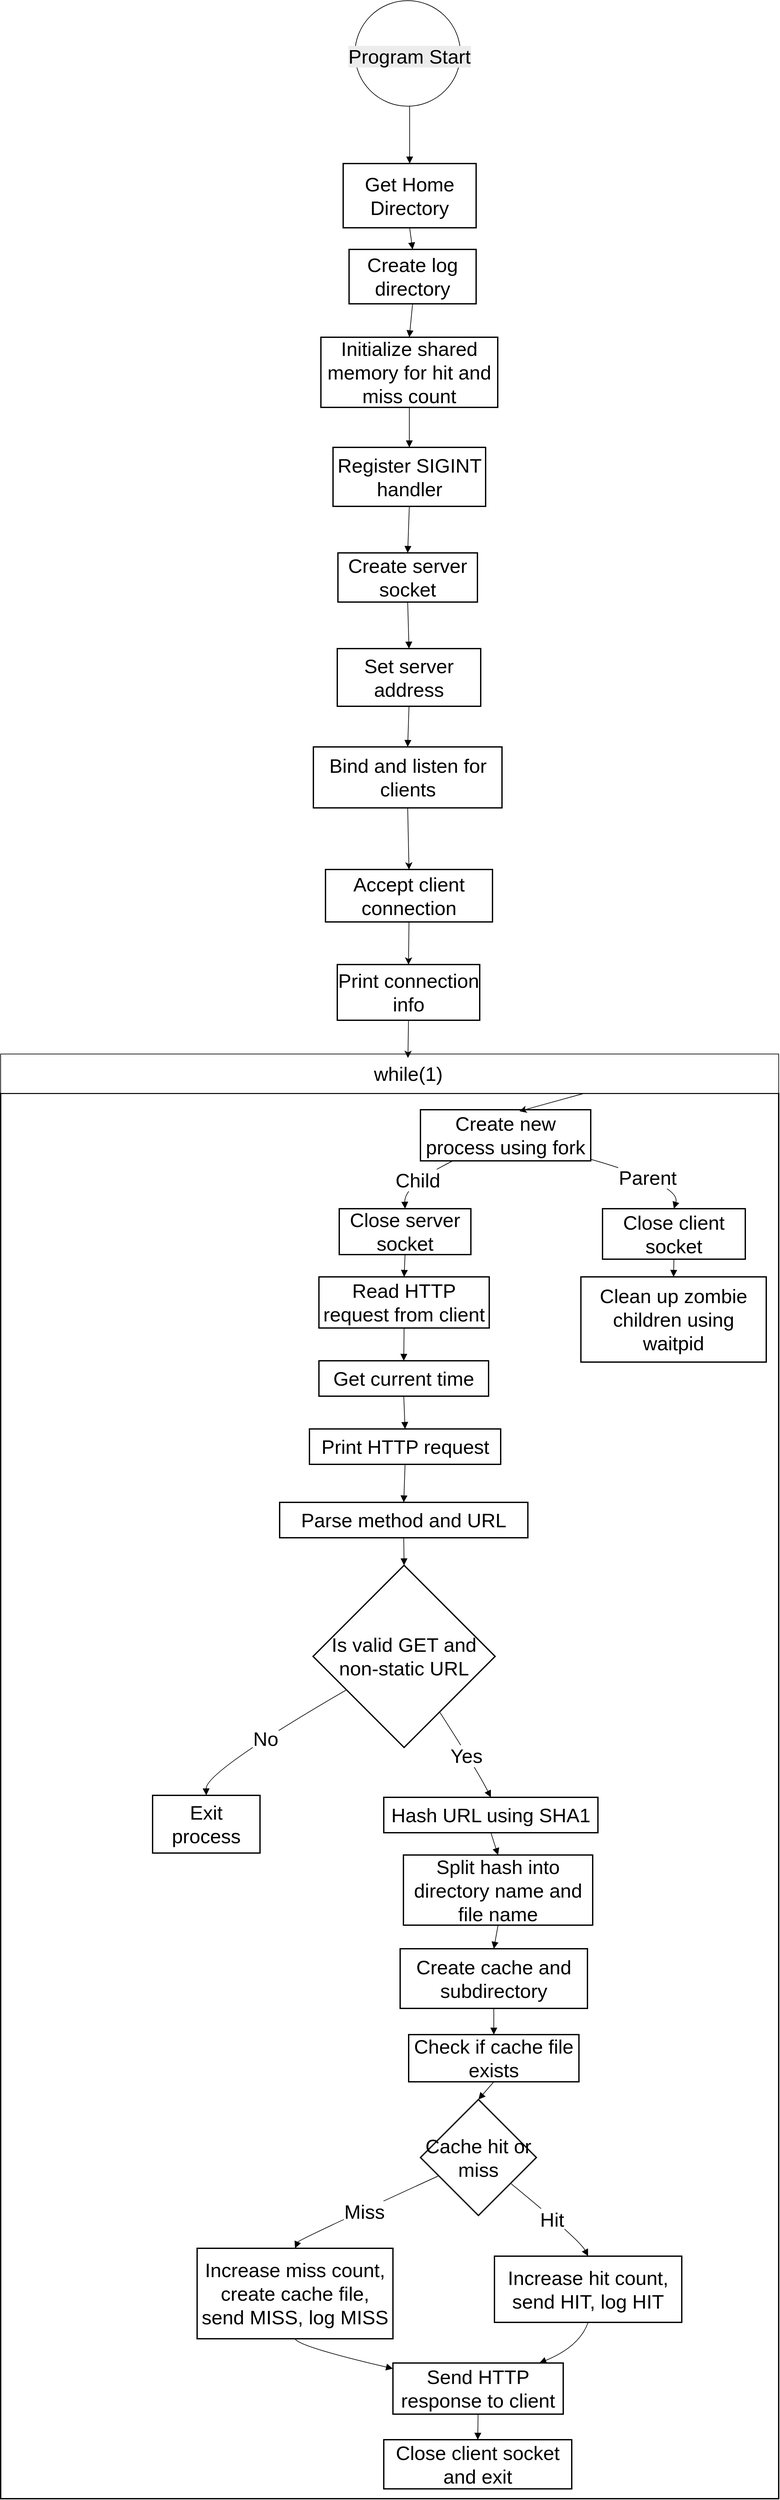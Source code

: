 <mxfile version="26.2.14">
  <diagram name="페이지-1" id="qwC0LiVEyRehczCY5y1P">
    <mxGraphModel dx="3574" dy="4054" grid="0" gridSize="10" guides="1" tooltips="1" connect="1" arrows="1" fold="1" page="0" pageScale="1" pageWidth="827" pageHeight="1169" math="0" shadow="0">
      <root>
        <mxCell id="0" />
        <mxCell id="1" parent="0" />
        <mxCell id="0_xDM9P45KSNEn985rRY-1" value="" style="whiteSpace=wrap;strokeWidth=2;fontSize=30;" vertex="1" parent="1">
          <mxGeometry x="299" y="20" width="1188" height="2144" as="geometry" />
        </mxCell>
        <mxCell id="0_xDM9P45KSNEn985rRY-12" value="Create new process using fork" style="whiteSpace=wrap;strokeWidth=2;fontSize=30;" vertex="1" parent="1">
          <mxGeometry x="940" y="45" width="260" height="78" as="geometry" />
        </mxCell>
        <mxCell id="0_xDM9P45KSNEn985rRY-13" value="Close server socket" style="whiteSpace=wrap;strokeWidth=2;fontSize=30;" vertex="1" parent="1">
          <mxGeometry x="816" y="196" width="201" height="70" as="geometry" />
        </mxCell>
        <mxCell id="0_xDM9P45KSNEn985rRY-14" value="Read HTTP request from client" style="whiteSpace=wrap;strokeWidth=2;fontSize=30;" vertex="1" parent="1">
          <mxGeometry x="785" y="300" width="260" height="78" as="geometry" />
        </mxCell>
        <mxCell id="0_xDM9P45KSNEn985rRY-15" value="Get current time" style="whiteSpace=wrap;strokeWidth=2;fontSize=30;" vertex="1" parent="1">
          <mxGeometry x="785" y="428" width="259" height="54" as="geometry" />
        </mxCell>
        <mxCell id="0_xDM9P45KSNEn985rRY-16" value="Print HTTP request" style="whiteSpace=wrap;strokeWidth=2;fontSize=30;" vertex="1" parent="1">
          <mxGeometry x="770.5" y="532" width="292" height="54" as="geometry" />
        </mxCell>
        <mxCell id="0_xDM9P45KSNEn985rRY-17" value="Parse method and URL" style="whiteSpace=wrap;strokeWidth=2;fontSize=30;" vertex="1" parent="1">
          <mxGeometry x="725" y="644" width="379" height="54" as="geometry" />
        </mxCell>
        <mxCell id="0_xDM9P45KSNEn985rRY-18" value="Is valid GET and non-static URL" style="rhombus;strokeWidth=2;whiteSpace=wrap;fontSize=30;" vertex="1" parent="1">
          <mxGeometry x="776" y="740" width="278" height="278" as="geometry" />
        </mxCell>
        <mxCell id="0_xDM9P45KSNEn985rRY-19" value="Exit process" style="whiteSpace=wrap;strokeWidth=2;fontSize=30;" vertex="1" parent="1">
          <mxGeometry x="531" y="1091" width="164" height="88" as="geometry" />
        </mxCell>
        <mxCell id="0_xDM9P45KSNEn985rRY-20" value="Hash URL using SHA1" style="whiteSpace=wrap;strokeWidth=2;fontSize=30;" vertex="1" parent="1">
          <mxGeometry x="884" y="1094" width="327" height="54" as="geometry" />
        </mxCell>
        <mxCell id="0_xDM9P45KSNEn985rRY-21" value="Split hash into directory name and file name" style="whiteSpace=wrap;strokeWidth=2;fontSize=30;" vertex="1" parent="1">
          <mxGeometry x="914" y="1182" width="289" height="107" as="geometry" />
        </mxCell>
        <mxCell id="0_xDM9P45KSNEn985rRY-22" value="Create cache and subdirectory" style="whiteSpace=wrap;strokeWidth=2;fontSize=30;" vertex="1" parent="1">
          <mxGeometry x="909" y="1325" width="286" height="91" as="geometry" />
        </mxCell>
        <mxCell id="0_xDM9P45KSNEn985rRY-23" value="Check if cache file exists" style="whiteSpace=wrap;strokeWidth=2;fontSize=30;" vertex="1" parent="1">
          <mxGeometry x="922" y="1456" width="260" height="72" as="geometry" />
        </mxCell>
        <mxCell id="0_xDM9P45KSNEn985rRY-24" value="Cache hit or miss" style="rhombus;strokeWidth=2;whiteSpace=wrap;fontSize=30;" vertex="1" parent="1">
          <mxGeometry x="940" y="1555" width="177" height="177" as="geometry" />
        </mxCell>
        <mxCell id="0_xDM9P45KSNEn985rRY-25" value="Increase miss count, create cache file, send MISS, log MISS" style="whiteSpace=wrap;strokeWidth=2;fontSize=30;" vertex="1" parent="1">
          <mxGeometry x="599" y="1782" width="299" height="138" as="geometry" />
        </mxCell>
        <mxCell id="0_xDM9P45KSNEn985rRY-26" value="Increase hit count, send HIT, log HIT" style="whiteSpace=wrap;strokeWidth=2;fontSize=30;" vertex="1" parent="1">
          <mxGeometry x="1053" y="1794" width="286" height="101" as="geometry" />
        </mxCell>
        <mxCell id="0_xDM9P45KSNEn985rRY-27" value="Send HTTP response to client" style="whiteSpace=wrap;strokeWidth=2;fontSize=30;" vertex="1" parent="1">
          <mxGeometry x="898" y="1957" width="260" height="78" as="geometry" />
        </mxCell>
        <mxCell id="0_xDM9P45KSNEn985rRY-28" value="Close client socket and exit" style="whiteSpace=wrap;strokeWidth=2;fontSize=30;" vertex="1" parent="1">
          <mxGeometry x="884" y="2074" width="287" height="75" as="geometry" />
        </mxCell>
        <mxCell id="0_xDM9P45KSNEn985rRY-29" value="Close client socket" style="whiteSpace=wrap;strokeWidth=2;fontSize=30;" vertex="1" parent="1">
          <mxGeometry x="1218" y="196" width="218" height="77" as="geometry" />
        </mxCell>
        <mxCell id="0_xDM9P45KSNEn985rRY-30" value="Clean up zombie children using waitpid" style="whiteSpace=wrap;strokeWidth=2;fontSize=30;" vertex="1" parent="1">
          <mxGeometry x="1185" y="300" width="283" height="130" as="geometry" />
        </mxCell>
        <mxCell id="0_xDM9P45KSNEn985rRY-39" value="Child" style="curved=1;startArrow=none;endArrow=block;exitX=0.19;exitY=1;entryX=0.5;entryY=0;rounded=0;fontSize=30;startSize=8;endSize=8;" edge="1" parent="1" source="0_xDM9P45KSNEn985rRY-12" target="0_xDM9P45KSNEn985rRY-13">
          <mxGeometry relative="1" as="geometry">
            <Array as="points">
              <mxPoint x="915" y="160" />
            </Array>
          </mxGeometry>
        </mxCell>
        <mxCell id="0_xDM9P45KSNEn985rRY-40" value="" style="curved=1;startArrow=none;endArrow=block;exitX=0.5;exitY=1;entryX=0.5;entryY=0;rounded=0;fontSize=30;startSize=8;endSize=8;" edge="1" parent="1" source="0_xDM9P45KSNEn985rRY-13" target="0_xDM9P45KSNEn985rRY-14">
          <mxGeometry relative="1" as="geometry">
            <Array as="points" />
          </mxGeometry>
        </mxCell>
        <mxCell id="0_xDM9P45KSNEn985rRY-41" value="" style="curved=1;startArrow=none;endArrow=block;exitX=0.5;exitY=1;entryX=0.5;entryY=0;rounded=0;fontSize=30;startSize=8;endSize=8;" edge="1" parent="1" source="0_xDM9P45KSNEn985rRY-14" target="0_xDM9P45KSNEn985rRY-15">
          <mxGeometry relative="1" as="geometry">
            <Array as="points" />
          </mxGeometry>
        </mxCell>
        <mxCell id="0_xDM9P45KSNEn985rRY-42" value="" style="curved=1;startArrow=none;endArrow=block;exitX=0.5;exitY=1;entryX=0.5;entryY=0;rounded=0;fontSize=30;startSize=8;endSize=8;" edge="1" parent="1" source="0_xDM9P45KSNEn985rRY-15" target="0_xDM9P45KSNEn985rRY-16">
          <mxGeometry relative="1" as="geometry">
            <Array as="points" />
          </mxGeometry>
        </mxCell>
        <mxCell id="0_xDM9P45KSNEn985rRY-43" value="" style="curved=1;startArrow=none;endArrow=block;exitX=0.5;exitY=1;entryX=0.5;entryY=0;rounded=0;fontSize=30;startSize=8;endSize=8;" edge="1" parent="1" source="0_xDM9P45KSNEn985rRY-16" target="0_xDM9P45KSNEn985rRY-17">
          <mxGeometry relative="1" as="geometry">
            <Array as="points" />
          </mxGeometry>
        </mxCell>
        <mxCell id="0_xDM9P45KSNEn985rRY-44" value="" style="curved=1;startArrow=none;endArrow=block;exitX=0.5;exitY=1;entryX=0.5;entryY=0;rounded=0;fontSize=30;startSize=8;endSize=8;" edge="1" parent="1" source="0_xDM9P45KSNEn985rRY-17" target="0_xDM9P45KSNEn985rRY-18">
          <mxGeometry relative="1" as="geometry">
            <Array as="points" />
          </mxGeometry>
        </mxCell>
        <mxCell id="0_xDM9P45KSNEn985rRY-45" value="No" style="curved=1;startArrow=none;endArrow=block;exitX=0;exitY=0.79;entryX=0.5;entryY=0;rounded=0;fontSize=30;startSize=8;endSize=8;" edge="1" parent="1" source="0_xDM9P45KSNEn985rRY-18" target="0_xDM9P45KSNEn985rRY-19">
          <mxGeometry relative="1" as="geometry">
            <Array as="points">
              <mxPoint x="612" y="1055" />
            </Array>
          </mxGeometry>
        </mxCell>
        <mxCell id="0_xDM9P45KSNEn985rRY-46" value="Yes" style="curved=1;startArrow=none;endArrow=block;exitX=0.82;exitY=1;entryX=0.5;entryY=0;rounded=0;fontSize=30;startSize=8;endSize=8;" edge="1" parent="1" source="0_xDM9P45KSNEn985rRY-18" target="0_xDM9P45KSNEn985rRY-20">
          <mxGeometry relative="1" as="geometry">
            <Array as="points">
              <mxPoint x="1028" y="1055" />
            </Array>
          </mxGeometry>
        </mxCell>
        <mxCell id="0_xDM9P45KSNEn985rRY-47" value="" style="curved=1;startArrow=none;endArrow=block;exitX=0.5;exitY=1;entryX=0.5;entryY=0;rounded=0;fontSize=30;startSize=8;endSize=8;" edge="1" parent="1" source="0_xDM9P45KSNEn985rRY-20" target="0_xDM9P45KSNEn985rRY-21">
          <mxGeometry relative="1" as="geometry">
            <Array as="points" />
          </mxGeometry>
        </mxCell>
        <mxCell id="0_xDM9P45KSNEn985rRY-48" value="" style="curved=1;startArrow=none;endArrow=block;exitX=0.5;exitY=1;entryX=0.5;entryY=0;rounded=0;fontSize=30;startSize=8;endSize=8;" edge="1" parent="1" source="0_xDM9P45KSNEn985rRY-21" target="0_xDM9P45KSNEn985rRY-22">
          <mxGeometry relative="1" as="geometry">
            <Array as="points" />
          </mxGeometry>
        </mxCell>
        <mxCell id="0_xDM9P45KSNEn985rRY-49" value="" style="curved=1;startArrow=none;endArrow=block;exitX=0.5;exitY=1;entryX=0.5;entryY=0;rounded=0;fontSize=30;startSize=8;endSize=8;" edge="1" parent="1" source="0_xDM9P45KSNEn985rRY-22" target="0_xDM9P45KSNEn985rRY-23">
          <mxGeometry relative="1" as="geometry">
            <Array as="points" />
          </mxGeometry>
        </mxCell>
        <mxCell id="0_xDM9P45KSNEn985rRY-50" value="" style="curved=1;startArrow=none;endArrow=block;exitX=0.5;exitY=1;entryX=0.5;entryY=0;rounded=0;fontSize=30;startSize=8;endSize=8;" edge="1" parent="1" source="0_xDM9P45KSNEn985rRY-23" target="0_xDM9P45KSNEn985rRY-24">
          <mxGeometry relative="1" as="geometry">
            <Array as="points" />
          </mxGeometry>
        </mxCell>
        <mxCell id="0_xDM9P45KSNEn985rRY-51" value="Miss" style="curved=1;startArrow=none;endArrow=block;exitX=0;exitY=0.73;entryX=0.5;entryY=0;rounded=0;fontSize=30;startSize=8;endSize=8;" edge="1" parent="1" source="0_xDM9P45KSNEn985rRY-24" target="0_xDM9P45KSNEn985rRY-25">
          <mxGeometry relative="1" as="geometry">
            <Array as="points">
              <mxPoint x="754" y="1769" />
            </Array>
          </mxGeometry>
        </mxCell>
        <mxCell id="0_xDM9P45KSNEn985rRY-52" value="Hit" style="curved=1;startArrow=none;endArrow=block;exitX=1;exitY=0.9;entryX=0.5;entryY=0;rounded=0;fontSize=30;startSize=8;endSize=8;" edge="1" parent="1" source="0_xDM9P45KSNEn985rRY-24" target="0_xDM9P45KSNEn985rRY-26">
          <mxGeometry relative="1" as="geometry">
            <Array as="points">
              <mxPoint x="1183" y="1769" />
            </Array>
          </mxGeometry>
        </mxCell>
        <mxCell id="0_xDM9P45KSNEn985rRY-53" value="" style="curved=1;startArrow=none;endArrow=block;exitX=0.5;exitY=1;entryX=0;entryY=0.11;rounded=0;fontSize=30;startSize=8;endSize=8;" edge="1" parent="1" source="0_xDM9P45KSNEn985rRY-25" target="0_xDM9P45KSNEn985rRY-27">
          <mxGeometry relative="1" as="geometry">
            <Array as="points">
              <mxPoint x="754" y="1932" />
            </Array>
          </mxGeometry>
        </mxCell>
        <mxCell id="0_xDM9P45KSNEn985rRY-54" value="" style="curved=1;startArrow=none;endArrow=block;exitX=0.5;exitY=1;entryX=0.86;entryY=0;rounded=0;fontSize=30;startSize=8;endSize=8;" edge="1" parent="1" source="0_xDM9P45KSNEn985rRY-26" target="0_xDM9P45KSNEn985rRY-27">
          <mxGeometry relative="1" as="geometry">
            <Array as="points">
              <mxPoint x="1183" y="1932" />
            </Array>
          </mxGeometry>
        </mxCell>
        <mxCell id="0_xDM9P45KSNEn985rRY-55" value="" style="curved=1;startArrow=none;endArrow=block;exitX=0.5;exitY=1;entryX=0.5;entryY=0;rounded=0;fontSize=30;startSize=8;endSize=8;" edge="1" parent="1" source="0_xDM9P45KSNEn985rRY-27" target="0_xDM9P45KSNEn985rRY-28">
          <mxGeometry relative="1" as="geometry">
            <Array as="points" />
          </mxGeometry>
        </mxCell>
        <mxCell id="0_xDM9P45KSNEn985rRY-56" value="Parent" style="curved=1;startArrow=none;endArrow=block;exitX=1;exitY=0.97;entryX=0.5;entryY=0;rounded=0;fontSize=30;startSize=8;endSize=8;" edge="1" parent="1" source="0_xDM9P45KSNEn985rRY-12" target="0_xDM9P45KSNEn985rRY-29">
          <mxGeometry relative="1" as="geometry">
            <Array as="points">
              <mxPoint x="1338" y="160" />
            </Array>
          </mxGeometry>
        </mxCell>
        <mxCell id="0_xDM9P45KSNEn985rRY-57" value="" style="curved=1;startArrow=none;endArrow=block;exitX=0.5;exitY=1;entryX=0.5;entryY=0;rounded=0;fontSize=30;startSize=8;endSize=8;" edge="1" parent="1" source="0_xDM9P45KSNEn985rRY-29" target="0_xDM9P45KSNEn985rRY-30">
          <mxGeometry relative="1" as="geometry">
            <Array as="points" />
          </mxGeometry>
        </mxCell>
        <mxCell id="0_xDM9P45KSNEn985rRY-58" value="" style="rounded=0;whiteSpace=wrap;html=1;" vertex="1" parent="1">
          <mxGeometry x="299" y="-40" width="1188" height="60" as="geometry" />
        </mxCell>
        <mxCell id="0_xDM9P45KSNEn985rRY-61" value="&lt;font style=&quot;font-size: 30px;&quot;&gt;while(1)&lt;/font&gt;" style="text;html=1;align=center;verticalAlign=middle;resizable=0;points=[];autosize=1;strokeColor=none;fillColor=none;fontSize=16;" vertex="1" parent="1">
          <mxGeometry x="859" y="-34" width="123" height="48" as="geometry" />
        </mxCell>
        <mxCell id="0_xDM9P45KSNEn985rRY-67" value="Get Home Directory" style="whiteSpace=wrap;strokeWidth=2;fontSize=30;" vertex="1" parent="1">
          <mxGeometry x="822" y="-1398.5" width="203" height="98" as="geometry" />
        </mxCell>
        <mxCell id="0_xDM9P45KSNEn985rRY-68" value="Create log directory" style="whiteSpace=wrap;strokeWidth=2;fontSize=30;" vertex="1" parent="1">
          <mxGeometry x="831" y="-1267.5" width="194" height="83" as="geometry" />
        </mxCell>
        <mxCell id="0_xDM9P45KSNEn985rRY-69" value="Initialize shared memory for hit and miss count" style="whiteSpace=wrap;strokeWidth=2;fontSize=30;" vertex="1" parent="1">
          <mxGeometry x="788" y="-1133.5" width="270" height="107" as="geometry" />
        </mxCell>
        <mxCell id="0_xDM9P45KSNEn985rRY-70" value="Register SIGINT handler" style="whiteSpace=wrap;strokeWidth=2;fontSize=30;" vertex="1" parent="1">
          <mxGeometry x="806.5" y="-965.5" width="233" height="90" as="geometry" />
        </mxCell>
        <mxCell id="0_xDM9P45KSNEn985rRY-71" value="Create server socket" style="whiteSpace=wrap;strokeWidth=2;fontSize=30;" vertex="1" parent="1">
          <mxGeometry x="814" y="-804.5" width="213" height="75" as="geometry" />
        </mxCell>
        <mxCell id="0_xDM9P45KSNEn985rRY-72" value="Set server address" style="whiteSpace=wrap;strokeWidth=2;fontSize=30;" vertex="1" parent="1">
          <mxGeometry x="813" y="-658.5" width="219" height="88" as="geometry" />
        </mxCell>
        <mxCell id="0_xDM9P45KSNEn985rRY-73" style="edgeStyle=none;curved=1;rounded=0;orthogonalLoop=1;jettySize=auto;html=1;exitX=0.5;exitY=1;exitDx=0;exitDy=0;entryX=0.5;entryY=0;entryDx=0;entryDy=0;fontSize=12;startSize=8;endSize=8;" edge="1" parent="1" source="0_xDM9P45KSNEn985rRY-74" target="0_xDM9P45KSNEn985rRY-76">
          <mxGeometry relative="1" as="geometry" />
        </mxCell>
        <mxCell id="0_xDM9P45KSNEn985rRY-74" value="Bind and listen for clients" style="whiteSpace=wrap;strokeWidth=2;fontSize=30;" vertex="1" parent="1">
          <mxGeometry x="776.5" y="-508.5" width="288" height="93" as="geometry" />
        </mxCell>
        <mxCell id="0_xDM9P45KSNEn985rRY-75" style="edgeStyle=none;curved=1;rounded=0;orthogonalLoop=1;jettySize=auto;html=1;exitX=0.5;exitY=1;exitDx=0;exitDy=0;entryX=0.5;entryY=0;entryDx=0;entryDy=0;fontSize=12;startSize=8;endSize=8;" edge="1" parent="1" source="0_xDM9P45KSNEn985rRY-76" target="0_xDM9P45KSNEn985rRY-77">
          <mxGeometry relative="1" as="geometry" />
        </mxCell>
        <mxCell id="0_xDM9P45KSNEn985rRY-76" value="Accept client connection" style="whiteSpace=wrap;strokeWidth=2;fontSize=30;" vertex="1" parent="1">
          <mxGeometry x="795" y="-321.5" width="255" height="80" as="geometry" />
        </mxCell>
        <mxCell id="0_xDM9P45KSNEn985rRY-87" style="edgeStyle=none;curved=1;rounded=0;orthogonalLoop=1;jettySize=auto;html=1;exitX=0.5;exitY=1;exitDx=0;exitDy=0;fontSize=12;startSize=8;endSize=8;" edge="1" parent="1" source="0_xDM9P45KSNEn985rRY-77" target="0_xDM9P45KSNEn985rRY-61">
          <mxGeometry relative="1" as="geometry" />
        </mxCell>
        <mxCell id="0_xDM9P45KSNEn985rRY-77" value="Print connection info" style="whiteSpace=wrap;strokeWidth=2;fontSize=30;" vertex="1" parent="1">
          <mxGeometry x="813" y="-176.5" width="217.5" height="85" as="geometry" />
        </mxCell>
        <mxCell id="0_xDM9P45KSNEn985rRY-78" value="" style="curved=1;startArrow=none;endArrow=block;exitX=0.5;exitY=1;entryX=0.5;entryY=0;rounded=0;fontSize=30;startSize=8;endSize=8;" edge="1" parent="1" target="0_xDM9P45KSNEn985rRY-67">
          <mxGeometry relative="1" as="geometry">
            <Array as="points" />
            <mxPoint x="923.5" y="-1539.5" as="sourcePoint" />
          </mxGeometry>
        </mxCell>
        <mxCell id="0_xDM9P45KSNEn985rRY-79" value="" style="curved=1;startArrow=none;endArrow=block;exitX=0.5;exitY=1;entryX=0.5;entryY=0;rounded=0;fontSize=30;startSize=8;endSize=8;" edge="1" parent="1" source="0_xDM9P45KSNEn985rRY-67" target="0_xDM9P45KSNEn985rRY-68">
          <mxGeometry relative="1" as="geometry">
            <Array as="points" />
          </mxGeometry>
        </mxCell>
        <mxCell id="0_xDM9P45KSNEn985rRY-80" value="" style="curved=1;startArrow=none;endArrow=block;exitX=0.5;exitY=1;entryX=0.5;entryY=0;rounded=0;fontSize=30;startSize=8;endSize=8;" edge="1" parent="1" source="0_xDM9P45KSNEn985rRY-68" target="0_xDM9P45KSNEn985rRY-69">
          <mxGeometry relative="1" as="geometry">
            <Array as="points" />
          </mxGeometry>
        </mxCell>
        <mxCell id="0_xDM9P45KSNEn985rRY-81" value="" style="curved=1;startArrow=none;endArrow=block;exitX=0.5;exitY=1;entryX=0.5;entryY=0;rounded=0;fontSize=30;startSize=8;endSize=8;" edge="1" parent="1" source="0_xDM9P45KSNEn985rRY-69" target="0_xDM9P45KSNEn985rRY-70">
          <mxGeometry relative="1" as="geometry">
            <Array as="points" />
          </mxGeometry>
        </mxCell>
        <mxCell id="0_xDM9P45KSNEn985rRY-82" value="" style="curved=1;startArrow=none;endArrow=block;exitX=0.5;exitY=1;entryX=0.5;entryY=-0.01;rounded=0;fontSize=30;startSize=8;endSize=8;" edge="1" parent="1" source="0_xDM9P45KSNEn985rRY-70" target="0_xDM9P45KSNEn985rRY-71">
          <mxGeometry relative="1" as="geometry">
            <Array as="points" />
          </mxGeometry>
        </mxCell>
        <mxCell id="0_xDM9P45KSNEn985rRY-83" value="" style="curved=1;startArrow=none;endArrow=block;exitX=0.5;exitY=0.99;entryX=0.5;entryY=0;rounded=0;fontSize=30;startSize=8;endSize=8;" edge="1" parent="1" source="0_xDM9P45KSNEn985rRY-71" target="0_xDM9P45KSNEn985rRY-72">
          <mxGeometry relative="1" as="geometry">
            <Array as="points" />
          </mxGeometry>
        </mxCell>
        <mxCell id="0_xDM9P45KSNEn985rRY-84" value="" style="curved=1;startArrow=none;endArrow=block;exitX=0.5;exitY=1;entryX=0.5;entryY=0;rounded=0;fontSize=30;startSize=8;endSize=8;" edge="1" parent="1" source="0_xDM9P45KSNEn985rRY-72" target="0_xDM9P45KSNEn985rRY-74">
          <mxGeometry relative="1" as="geometry">
            <Array as="points" />
          </mxGeometry>
        </mxCell>
        <mxCell id="0_xDM9P45KSNEn985rRY-85" value="" style="ellipse;whiteSpace=wrap;html=1;" vertex="1" parent="1">
          <mxGeometry x="840" y="-1647" width="161" height="161" as="geometry" />
        </mxCell>
        <mxCell id="0_xDM9P45KSNEn985rRY-86" value="&lt;span style=&quot;color: rgb(0, 0, 0); font-family: Helvetica; font-size: 30px; font-style: normal; font-variant-ligatures: normal; font-variant-caps: normal; font-weight: 400; letter-spacing: normal; orphans: 2; text-align: center; text-indent: 0px; text-transform: none; widows: 2; word-spacing: 0px; -webkit-text-stroke-width: 0px; white-space: normal; background-color: rgb(236, 236, 236); text-decoration-thickness: initial; text-decoration-style: initial; text-decoration-color: initial; display: inline !important; float: none;&quot;&gt;Program Start&lt;/span&gt;" style="text;whiteSpace=wrap;html=1;" vertex="1" parent="1">
          <mxGeometry x="827.996" y="-1586.5" width="215" height="58" as="geometry" />
        </mxCell>
        <mxCell id="0_xDM9P45KSNEn985rRY-89" style="edgeStyle=none;curved=1;rounded=0;orthogonalLoop=1;jettySize=auto;html=1;exitX=0.75;exitY=1;exitDx=0;exitDy=0;entryX=0.581;entryY=0.029;entryDx=0;entryDy=0;entryPerimeter=0;fontSize=12;startSize=8;endSize=8;" edge="1" parent="1" source="0_xDM9P45KSNEn985rRY-58" target="0_xDM9P45KSNEn985rRY-12">
          <mxGeometry relative="1" as="geometry" />
        </mxCell>
      </root>
    </mxGraphModel>
  </diagram>
</mxfile>
